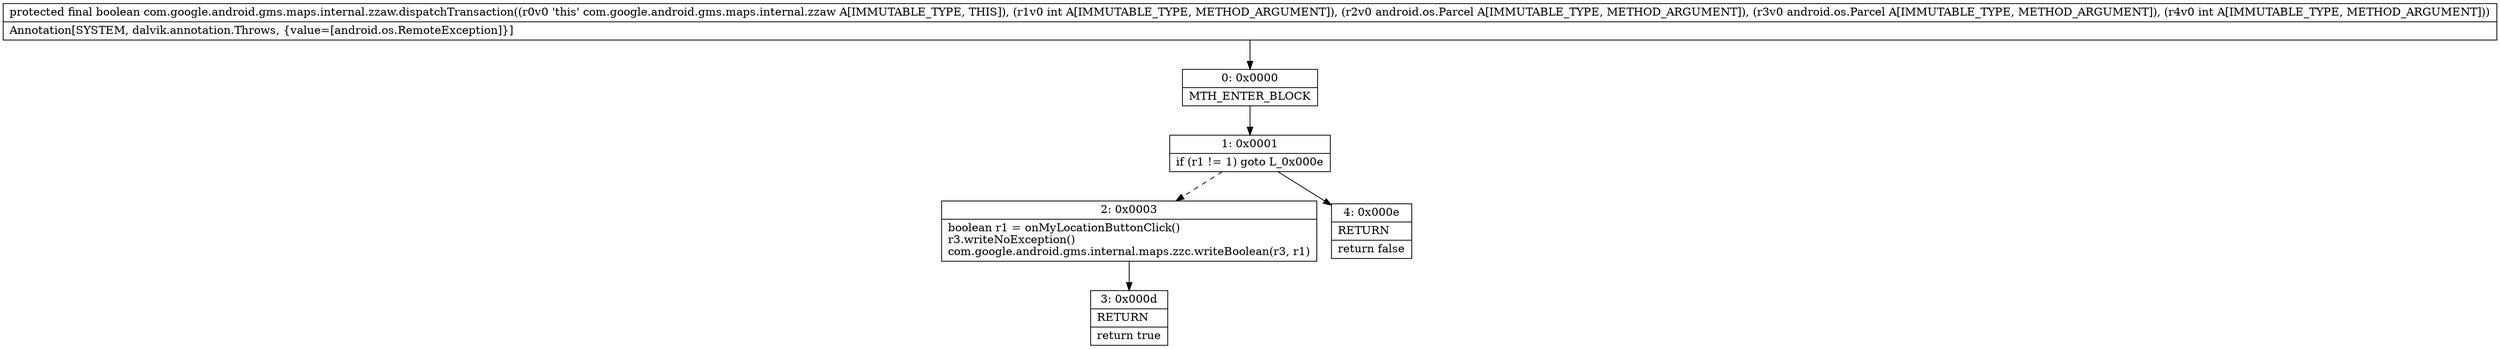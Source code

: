 digraph "CFG forcom.google.android.gms.maps.internal.zzaw.dispatchTransaction(ILandroid\/os\/Parcel;Landroid\/os\/Parcel;I)Z" {
Node_0 [shape=record,label="{0\:\ 0x0000|MTH_ENTER_BLOCK\l}"];
Node_1 [shape=record,label="{1\:\ 0x0001|if (r1 != 1) goto L_0x000e\l}"];
Node_2 [shape=record,label="{2\:\ 0x0003|boolean r1 = onMyLocationButtonClick()\lr3.writeNoException()\lcom.google.android.gms.internal.maps.zzc.writeBoolean(r3, r1)\l}"];
Node_3 [shape=record,label="{3\:\ 0x000d|RETURN\l|return true\l}"];
Node_4 [shape=record,label="{4\:\ 0x000e|RETURN\l|return false\l}"];
MethodNode[shape=record,label="{protected final boolean com.google.android.gms.maps.internal.zzaw.dispatchTransaction((r0v0 'this' com.google.android.gms.maps.internal.zzaw A[IMMUTABLE_TYPE, THIS]), (r1v0 int A[IMMUTABLE_TYPE, METHOD_ARGUMENT]), (r2v0 android.os.Parcel A[IMMUTABLE_TYPE, METHOD_ARGUMENT]), (r3v0 android.os.Parcel A[IMMUTABLE_TYPE, METHOD_ARGUMENT]), (r4v0 int A[IMMUTABLE_TYPE, METHOD_ARGUMENT]))  | Annotation[SYSTEM, dalvik.annotation.Throws, \{value=[android.os.RemoteException]\}]\l}"];
MethodNode -> Node_0;
Node_0 -> Node_1;
Node_1 -> Node_2[style=dashed];
Node_1 -> Node_4;
Node_2 -> Node_3;
}

